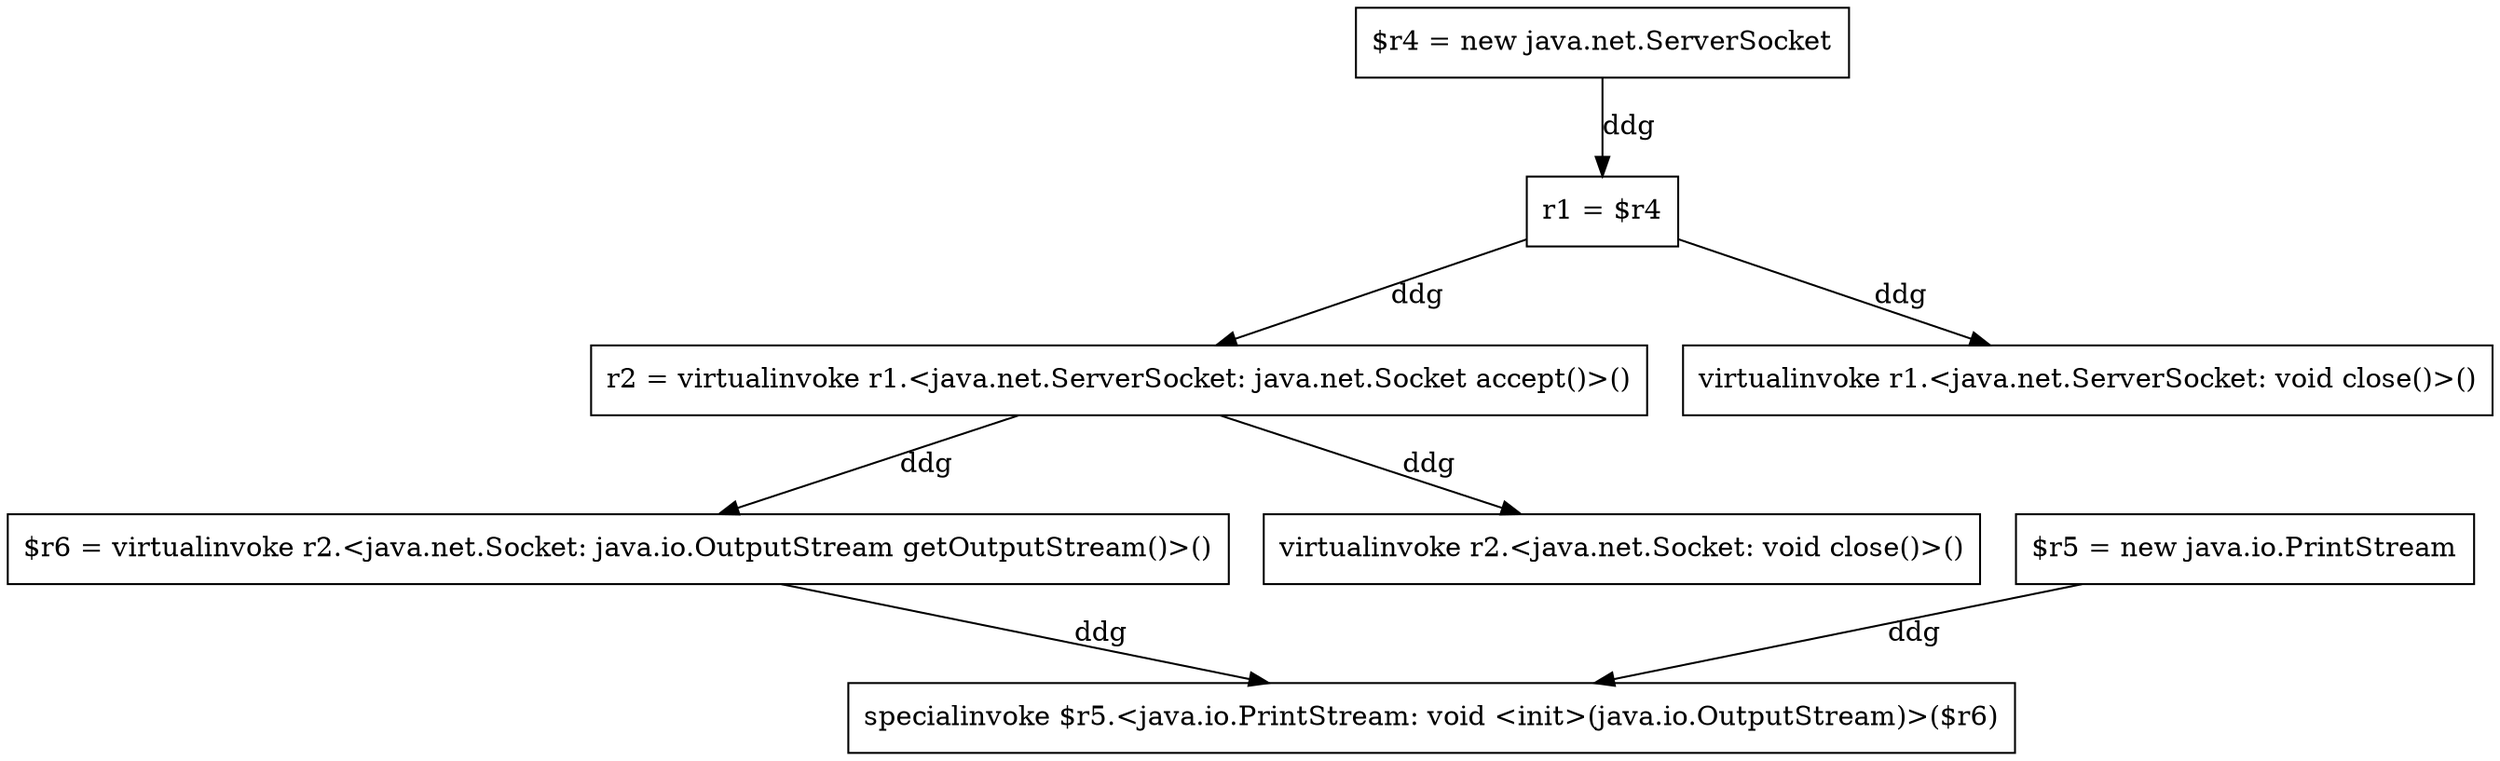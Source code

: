 digraph G1 {
n6 [shape=rect, label="$r4 = new java.net.ServerSocket"];
n8 [shape=rect, label="r1 = $r4"];
n9 [shape=rect, label="r2 = virtualinvoke r1.<java.net.ServerSocket: java.net.Socket accept()>()"];
n10 [shape=rect, label="virtualinvoke r1.<java.net.ServerSocket: void close()>()"];
n11 [shape=rect, label="$r5 = new java.io.PrintStream"];
n12 [shape=rect, label="$r6 = virtualinvoke r2.<java.net.Socket: java.io.OutputStream getOutputStream()>()"];
n13 [shape=rect, label="specialinvoke $r5.<java.io.PrintStream: void <init>(java.io.OutputStream)>($r6)"];
n14 [shape=rect, label="virtualinvoke r2.<java.net.Socket: void close()>()"];
n6->n8 [label="ddg"];
n8->n9 [label="ddg"];
n8->n10 [label="ddg"];
n9->n12 [label="ddg"];
n9->n14 [label="ddg"];
n11->n13 [label="ddg"];
n12->n13 [label="ddg"];

}
